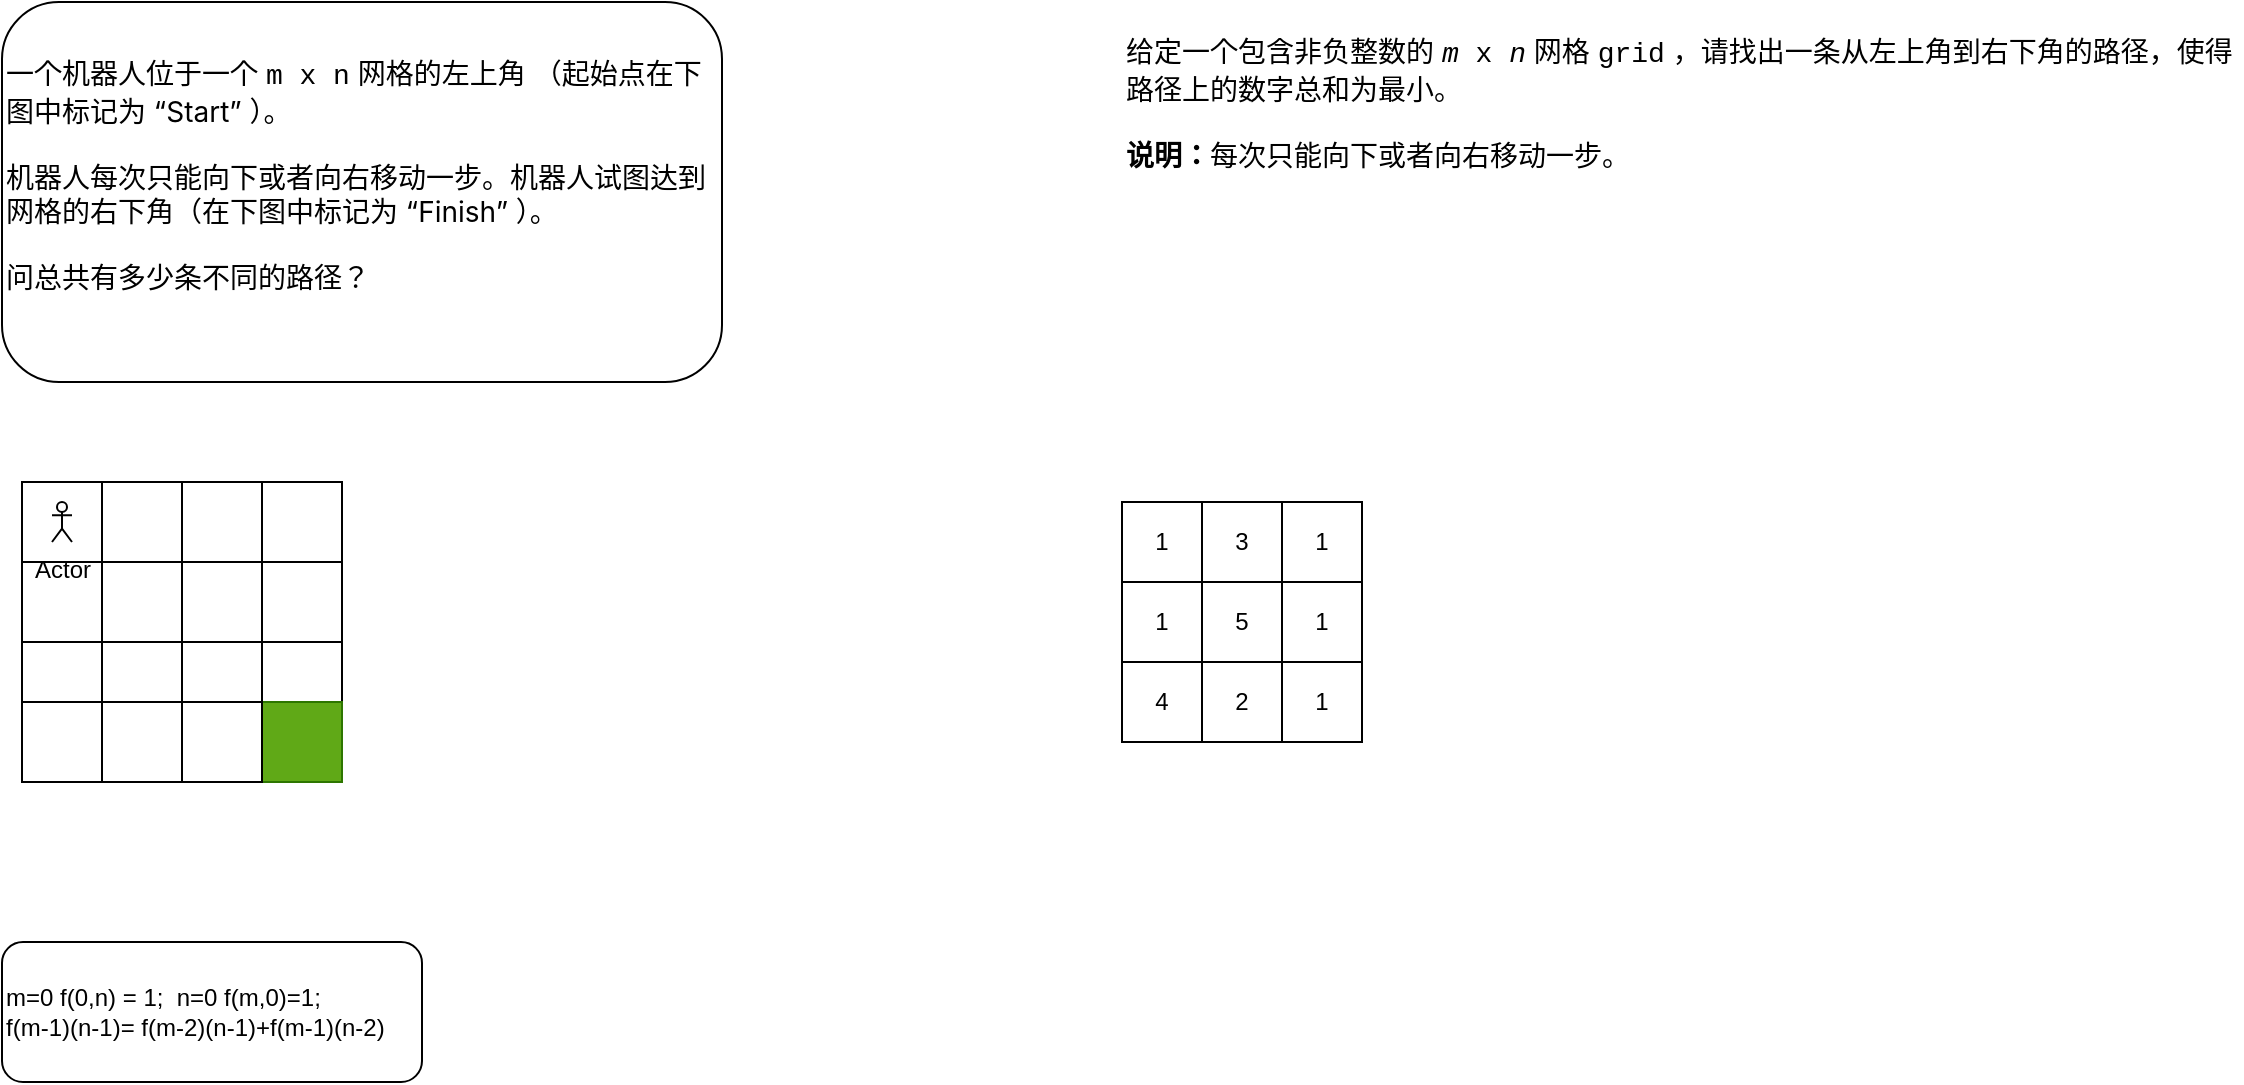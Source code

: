 <mxfile>
    <diagram id="q-2XtLO3WcbkFXjP2GlR" name="第 1 页">
        <mxGraphModel dx="917" dy="801" grid="1" gridSize="10" guides="1" tooltips="1" connect="1" arrows="1" fold="1" page="1" pageScale="1" pageWidth="1169" pageHeight="827" math="0" shadow="0">
            <root>
                <mxCell id="0"/>
                <mxCell id="1" parent="0"/>
                <mxCell id="2" value="&lt;p style=&quot;margin-top: 0px; margin-bottom: 16px; font-family: -apple-system, &amp;quot;system-ui&amp;quot;, &amp;quot;Segoe WPC&amp;quot;, &amp;quot;Segoe UI&amp;quot;, system-ui, Ubuntu, &amp;quot;Droid Sans&amp;quot;, sans-serif; font-size: 14px;&quot;&gt;一个机器人位于一个&amp;nbsp;&lt;code style=&quot;font-family: var(--vscode-editor-font-family, &amp;quot;SF Mono&amp;quot;, Monaco, Menlo, Consolas, &amp;quot;Ubuntu Mono&amp;quot;, &amp;quot;Liberation Mono&amp;quot;, &amp;quot;DejaVu Sans Mono&amp;quot;, &amp;quot;Courier New&amp;quot;, monospace); font-size: 1em; line-height: 1.357em;&quot;&gt;m x n&lt;/code&gt;&lt;em style=&quot;&quot;&gt;&amp;nbsp;&lt;/em&gt;网格的左上角 （起始点在下图中标记为 “Start” ）。&lt;/p&gt;&lt;p style=&quot;margin-top: 0px; margin-bottom: 16px; font-family: -apple-system, &amp;quot;system-ui&amp;quot;, &amp;quot;Segoe WPC&amp;quot;, &amp;quot;Segoe UI&amp;quot;, system-ui, Ubuntu, &amp;quot;Droid Sans&amp;quot;, sans-serif; font-size: 14px;&quot;&gt;机器人每次只能向下或者向右移动一步。机器人试图达到网格的右下角（在下图中标记为 “Finish” ）。&lt;/p&gt;&lt;p style=&quot;margin-top: 0px; margin-bottom: 16px; font-family: -apple-system, &amp;quot;system-ui&amp;quot;, &amp;quot;Segoe WPC&amp;quot;, &amp;quot;Segoe UI&amp;quot;, system-ui, Ubuntu, &amp;quot;Droid Sans&amp;quot;, sans-serif; font-size: 14px;&quot;&gt;问总共有多少条不同的路径？&lt;/p&gt;" style="rounded=1;whiteSpace=wrap;html=1;align=left;" parent="1" vertex="1">
                    <mxGeometry width="360" height="190" as="geometry"/>
                </mxCell>
                <mxCell id="13" value="" style="whiteSpace=wrap;html=1;aspect=fixed;" parent="1" vertex="1">
                    <mxGeometry x="10" y="240" width="40" height="40" as="geometry"/>
                </mxCell>
                <mxCell id="14" value="" style="whiteSpace=wrap;html=1;aspect=fixed;" parent="1" vertex="1">
                    <mxGeometry x="50" y="240" width="40" height="40" as="geometry"/>
                </mxCell>
                <mxCell id="15" value="" style="whiteSpace=wrap;html=1;aspect=fixed;" parent="1" vertex="1">
                    <mxGeometry x="130" y="240" width="40" height="40" as="geometry"/>
                </mxCell>
                <mxCell id="16" value="" style="whiteSpace=wrap;html=1;aspect=fixed;" parent="1" vertex="1">
                    <mxGeometry x="90" y="240" width="40" height="40" as="geometry"/>
                </mxCell>
                <mxCell id="17" value="" style="whiteSpace=wrap;html=1;aspect=fixed;" parent="1" vertex="1">
                    <mxGeometry x="10" y="280" width="40" height="40" as="geometry"/>
                </mxCell>
                <mxCell id="18" value="" style="whiteSpace=wrap;html=1;aspect=fixed;" parent="1" vertex="1">
                    <mxGeometry x="50" y="280" width="40" height="40" as="geometry"/>
                </mxCell>
                <mxCell id="19" value="" style="whiteSpace=wrap;html=1;aspect=fixed;" parent="1" vertex="1">
                    <mxGeometry x="130" y="280" width="40" height="40" as="geometry"/>
                </mxCell>
                <mxCell id="20" value="" style="whiteSpace=wrap;html=1;aspect=fixed;" parent="1" vertex="1">
                    <mxGeometry x="90" y="280" width="40" height="40" as="geometry"/>
                </mxCell>
                <mxCell id="21" value="" style="whiteSpace=wrap;html=1;aspect=fixed;" parent="1" vertex="1">
                    <mxGeometry x="10" y="320" width="40" height="40" as="geometry"/>
                </mxCell>
                <mxCell id="22" value="" style="whiteSpace=wrap;html=1;aspect=fixed;" parent="1" vertex="1">
                    <mxGeometry x="50" y="320" width="40" height="40" as="geometry"/>
                </mxCell>
                <mxCell id="23" value="" style="whiteSpace=wrap;html=1;aspect=fixed;" parent="1" vertex="1">
                    <mxGeometry x="130" y="320" width="40" height="40" as="geometry"/>
                </mxCell>
                <mxCell id="24" value="" style="whiteSpace=wrap;html=1;aspect=fixed;" parent="1" vertex="1">
                    <mxGeometry x="90" y="320" width="40" height="40" as="geometry"/>
                </mxCell>
                <mxCell id="25" value="" style="whiteSpace=wrap;html=1;aspect=fixed;" parent="1" vertex="1">
                    <mxGeometry x="10" y="350" width="40" height="40" as="geometry"/>
                </mxCell>
                <mxCell id="26" value="" style="whiteSpace=wrap;html=1;aspect=fixed;" parent="1" vertex="1">
                    <mxGeometry x="50" y="350" width="40" height="40" as="geometry"/>
                </mxCell>
                <mxCell id="27" value="" style="whiteSpace=wrap;html=1;aspect=fixed;fillColor=#60a917;fontColor=#ffffff;strokeColor=#2D7600;" parent="1" vertex="1">
                    <mxGeometry x="130" y="350" width="40" height="40" as="geometry"/>
                </mxCell>
                <mxCell id="28" value="" style="whiteSpace=wrap;html=1;aspect=fixed;" parent="1" vertex="1">
                    <mxGeometry x="90" y="350" width="40" height="40" as="geometry"/>
                </mxCell>
                <mxCell id="29" value="Actor" style="shape=umlActor;verticalLabelPosition=bottom;verticalAlign=top;html=1;outlineConnect=0;" parent="1" vertex="1">
                    <mxGeometry x="25" y="250" width="10" height="20" as="geometry"/>
                </mxCell>
                <mxCell id="30" value="m=0 f(0,n) = 1;&amp;nbsp; n=0 f(m,0)=1;&lt;br&gt;f(m-1)(n-1)= f(m-2)(n-1)+f(m-1)(n-2)" style="rounded=1;whiteSpace=wrap;html=1;align=left;" parent="1" vertex="1">
                    <mxGeometry y="470" width="210" height="70" as="geometry"/>
                </mxCell>
                <mxCell id="31" value="&lt;p style=&quot;margin-top: 0px; margin-bottom: 16px; font-family: -apple-system, &amp;quot;system-ui&amp;quot;, &amp;quot;Segoe WPC&amp;quot;, &amp;quot;Segoe UI&amp;quot;, system-ui, Ubuntu, &amp;quot;Droid Sans&amp;quot;, sans-serif; font-size: 14px; font-style: normal; font-variant-ligatures: normal; font-variant-caps: normal; font-weight: 400; letter-spacing: normal; orphans: 2; text-align: start; text-indent: 0px; text-transform: none; widows: 2; word-spacing: 0px; -webkit-text-stroke-width: 0px; text-decoration-thickness: initial; text-decoration-style: initial; text-decoration-color: initial;&quot;&gt;给定一个包含非负整数的&amp;nbsp;&lt;code style=&quot;font-family: var(--vscode-editor-font-family, &amp;quot;SF Mono&amp;quot;, Monaco, Menlo, Consolas, &amp;quot;Ubuntu Mono&amp;quot;, &amp;quot;Liberation Mono&amp;quot;, &amp;quot;DejaVu Sans Mono&amp;quot;, &amp;quot;Courier New&amp;quot;, monospace); font-size: 1em; line-height: 1.357em;&quot;&gt;&lt;em&gt;m&lt;/em&gt;&amp;nbsp;x&amp;nbsp;&lt;em&gt;n&lt;/em&gt;&lt;/code&gt;&amp;nbsp;网格&amp;nbsp;&lt;code style=&quot;font-family: var(--vscode-editor-font-family, &amp;quot;SF Mono&amp;quot;, Monaco, Menlo, Consolas, &amp;quot;Ubuntu Mono&amp;quot;, &amp;quot;Liberation Mono&amp;quot;, &amp;quot;DejaVu Sans Mono&amp;quot;, &amp;quot;Courier New&amp;quot;, monospace); font-size: 1em; line-height: 1.357em;&quot;&gt;grid&lt;/code&gt;&amp;nbsp;，请找出一条从左上角到右下角的路径，使得路径上的数字总和为最小。&lt;/p&gt;&lt;p style=&quot;margin-top: 0px; margin-bottom: 16px; font-family: -apple-system, &amp;quot;system-ui&amp;quot;, &amp;quot;Segoe WPC&amp;quot;, &amp;quot;Segoe UI&amp;quot;, system-ui, Ubuntu, &amp;quot;Droid Sans&amp;quot;, sans-serif; font-size: 14px; font-style: normal; font-variant-ligatures: normal; font-variant-caps: normal; font-weight: 400; letter-spacing: normal; orphans: 2; text-align: start; text-indent: 0px; text-transform: none; widows: 2; word-spacing: 0px; -webkit-text-stroke-width: 0px; text-decoration-thickness: initial; text-decoration-style: initial; text-decoration-color: initial;&quot;&gt;&lt;strong style=&quot;&quot;&gt;说明：&lt;/strong&gt;每次只能向下或者向右移动一步。&lt;/p&gt;" style="text;whiteSpace=wrap;html=1;" parent="1" vertex="1">
                    <mxGeometry x="560" y="10" width="560" height="110" as="geometry"/>
                </mxCell>
                <mxCell id="32" value="1" style="whiteSpace=wrap;html=1;aspect=fixed;" parent="1" vertex="1">
                    <mxGeometry x="560" y="250" width="40" height="40" as="geometry"/>
                </mxCell>
                <mxCell id="33" value="3" style="whiteSpace=wrap;html=1;aspect=fixed;" parent="1" vertex="1">
                    <mxGeometry x="600" y="250" width="40" height="40" as="geometry"/>
                </mxCell>
                <mxCell id="34" value="1" style="whiteSpace=wrap;html=1;aspect=fixed;" parent="1" vertex="1">
                    <mxGeometry x="640" y="250" width="40" height="40" as="geometry"/>
                </mxCell>
                <mxCell id="35" value="1" style="whiteSpace=wrap;html=1;aspect=fixed;" parent="1" vertex="1">
                    <mxGeometry x="560" y="290" width="40" height="40" as="geometry"/>
                </mxCell>
                <mxCell id="36" value="5" style="whiteSpace=wrap;html=1;aspect=fixed;" parent="1" vertex="1">
                    <mxGeometry x="600" y="290" width="40" height="40" as="geometry"/>
                </mxCell>
                <mxCell id="37" value="1" style="whiteSpace=wrap;html=1;aspect=fixed;" parent="1" vertex="1">
                    <mxGeometry x="640" y="290" width="40" height="40" as="geometry"/>
                </mxCell>
                <mxCell id="38" value="4" style="whiteSpace=wrap;html=1;aspect=fixed;" parent="1" vertex="1">
                    <mxGeometry x="560" y="330" width="40" height="40" as="geometry"/>
                </mxCell>
                <mxCell id="39" value="2" style="whiteSpace=wrap;html=1;aspect=fixed;" parent="1" vertex="1">
                    <mxGeometry x="600" y="330" width="40" height="40" as="geometry"/>
                </mxCell>
                <mxCell id="40" value="1" style="whiteSpace=wrap;html=1;aspect=fixed;" parent="1" vertex="1">
                    <mxGeometry x="640" y="330" width="40" height="40" as="geometry"/>
                </mxCell>
            </root>
        </mxGraphModel>
    </diagram>
</mxfile>